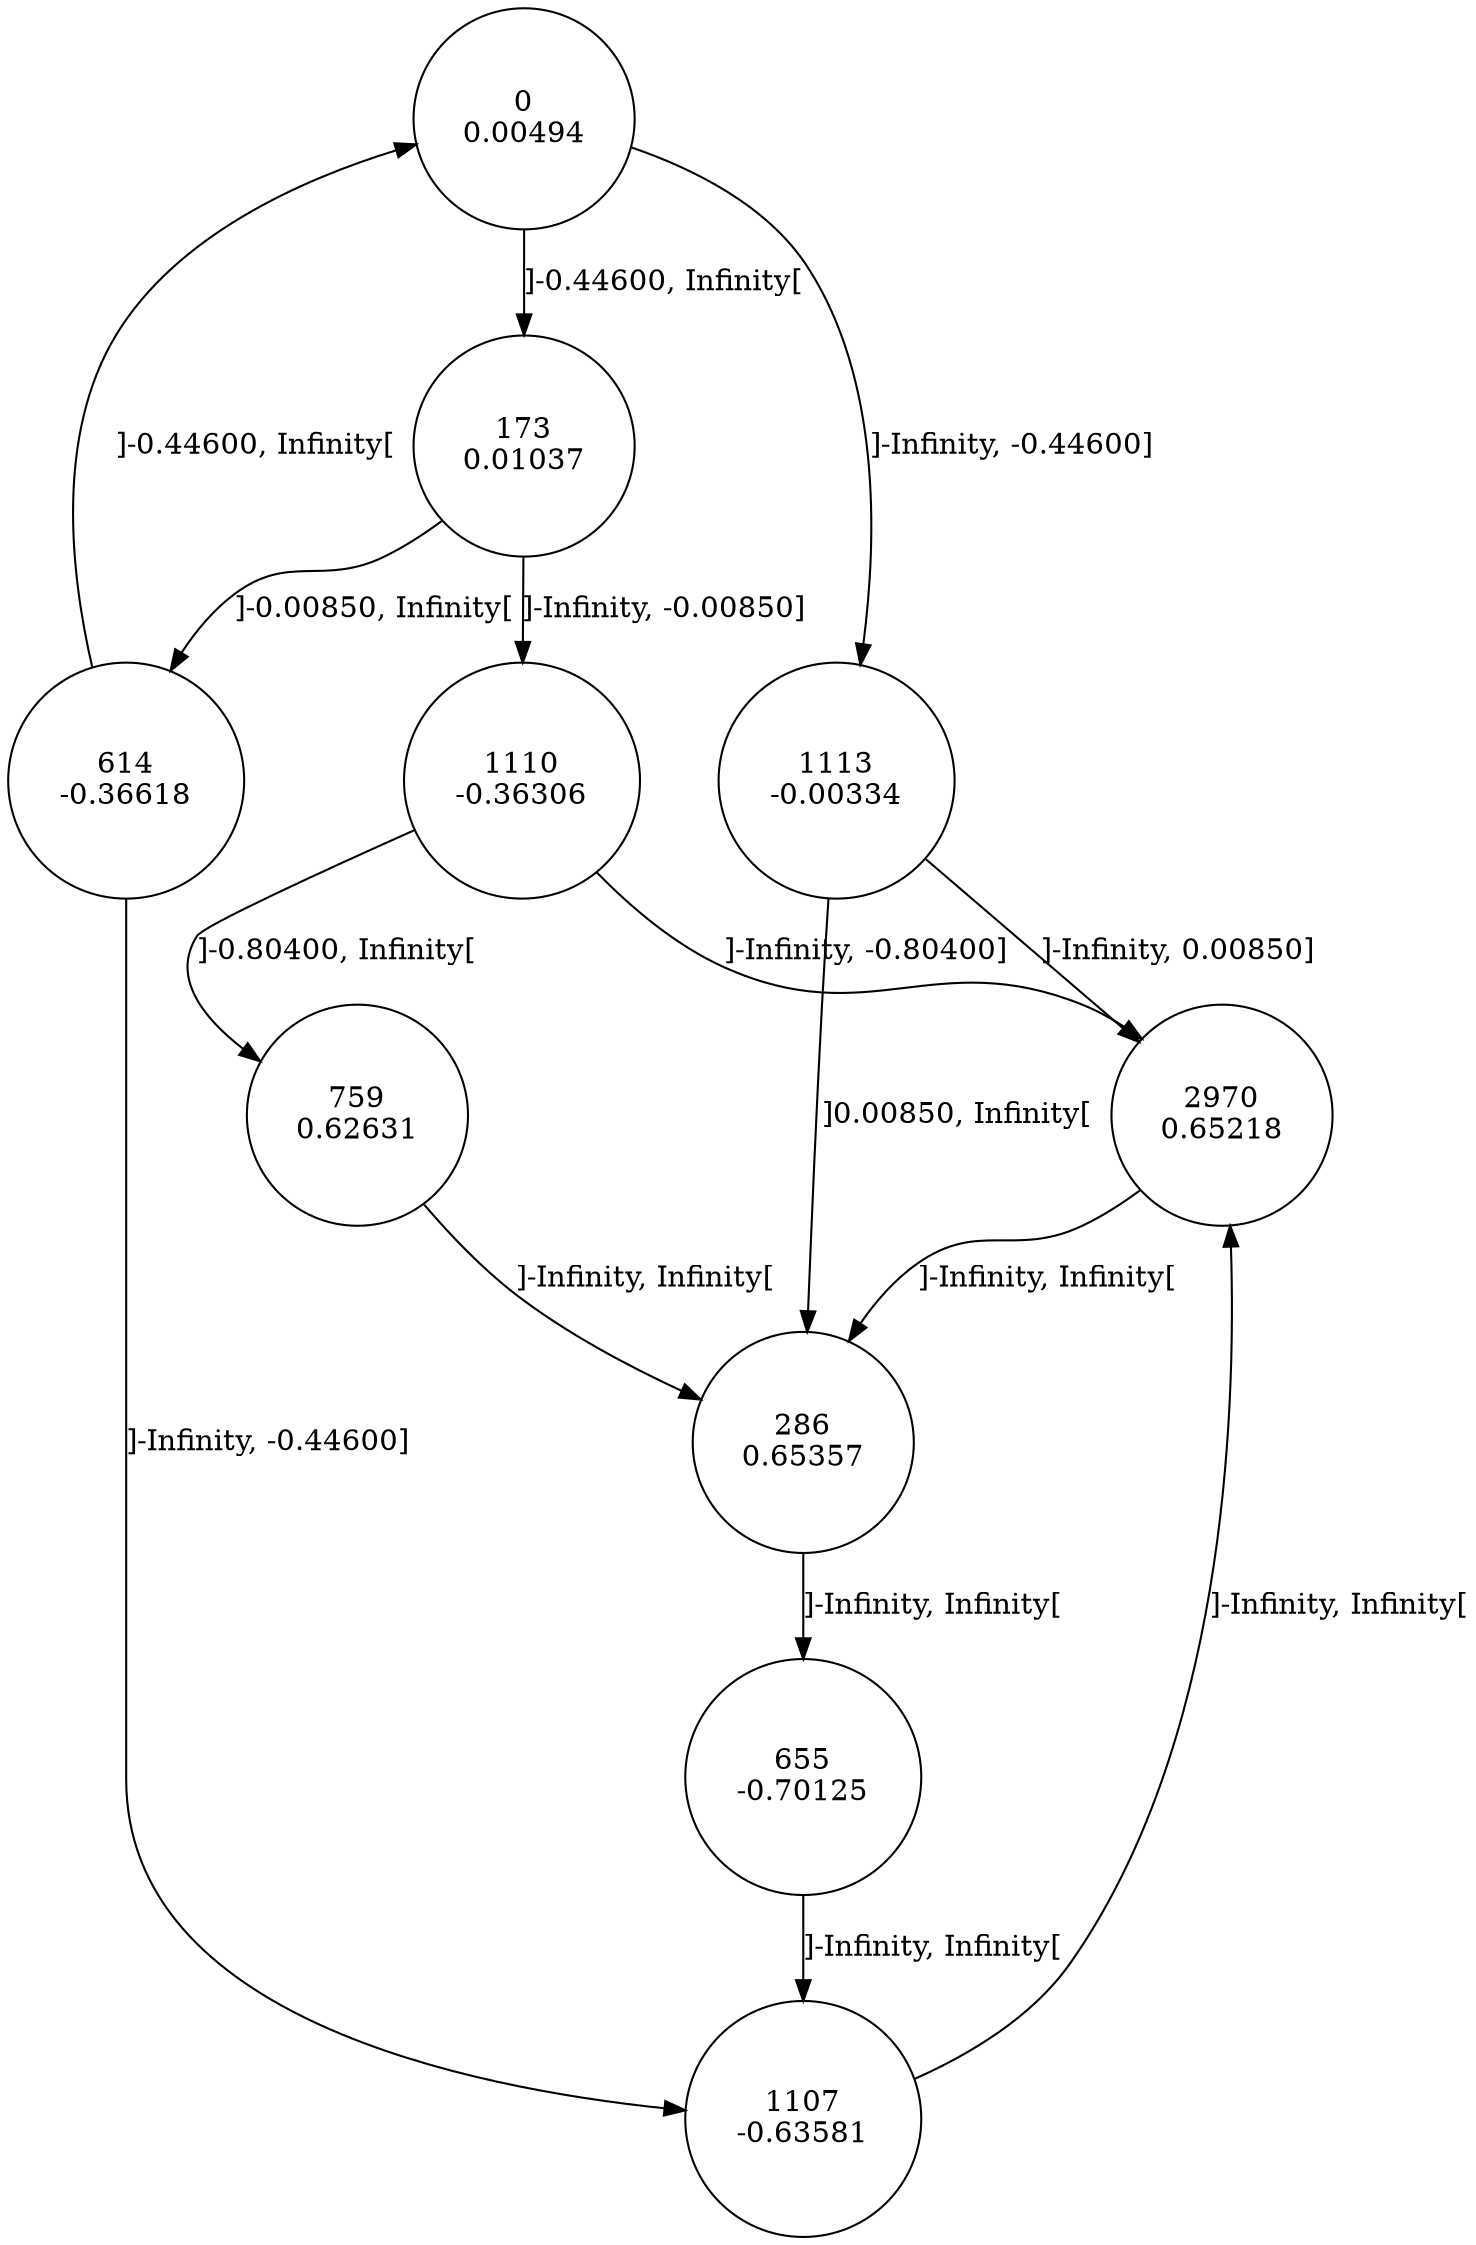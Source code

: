 digraph DFA {
0 [shape=circle, label="0\n0.00494"];
	0 -> 1113 [label="]-Infinity, -0.44600]"];
	0 -> 173 [label="]-0.44600, Infinity["];
173 [shape=circle, label="173\n0.01037"];
	173 -> 1110 [label="]-Infinity, -0.00850]"];
	173 -> 614 [label="]-0.00850, Infinity["];
614 [shape=circle, label="614\n-0.36618"];
	614 -> 1107 [label="]-Infinity, -0.44600]"];
	614 -> 0 [label="]-0.44600, Infinity["];
1107 [shape=circle, label="1107\n-0.63581"];
	1107 -> 2970 [label="]-Infinity, Infinity["];
2970 [shape=circle, label="2970\n0.65218"];
	2970 -> 286 [label="]-Infinity, Infinity["];
286 [shape=circle, label="286\n0.65357"];
	286 -> 655 [label="]-Infinity, Infinity["];
655 [shape=circle, label="655\n-0.70125"];
	655 -> 1107 [label="]-Infinity, Infinity["];
1110 [shape=circle, label="1110\n-0.36306"];
	1110 -> 2970 [label="]-Infinity, -0.80400]"];
	1110 -> 759 [label="]-0.80400, Infinity["];
759 [shape=circle, label="759\n0.62631"];
	759 -> 286 [label="]-Infinity, Infinity["];
1113 [shape=circle, label="1113\n-0.00334"];
	1113 -> 2970 [label="]-Infinity, 0.00850]"];
	1113 -> 286 [label="]0.00850, Infinity["];
}